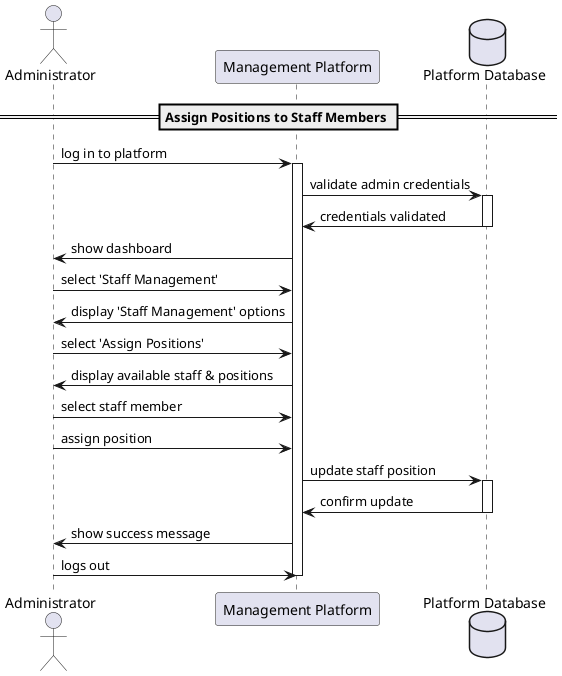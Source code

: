 @startuml
actor Administrator as admin
participant "Management Platform" as platform
database "Platform Database" as db

== Assign Positions to Staff Members ==
admin -> platform : log in to platform
activate platform

platform -> db : validate admin credentials
activate db
db -> platform : credentials validated
deactivate db

platform -> admin : show dashboard
admin -> platform : select 'Staff Management'
platform -> admin : display 'Staff Management' options
admin -> platform : select 'Assign Positions'
platform -> admin : display available staff & positions
admin -> platform : select staff member
admin -> platform : assign position
platform -> db : update staff position
activate db
db -> platform : confirm update
deactivate db

platform -> admin : show success message
admin -> platform : logs out
deactivate platform
@enduml